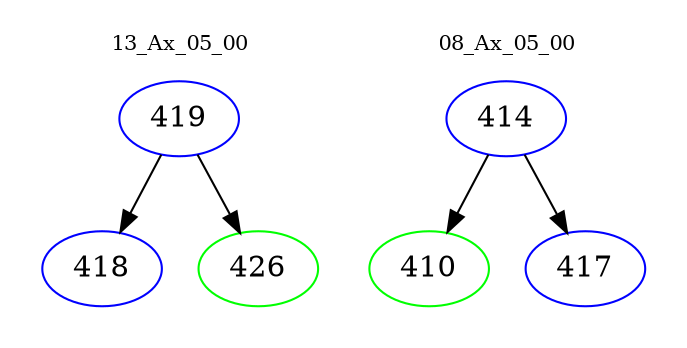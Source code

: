 digraph{
subgraph cluster_0 {
color = white
label = "13_Ax_05_00";
fontsize=10;
T0_419 [label="419", color="blue"]
T0_419 -> T0_418 [color="black"]
T0_418 [label="418", color="blue"]
T0_419 -> T0_426 [color="black"]
T0_426 [label="426", color="green"]
}
subgraph cluster_1 {
color = white
label = "08_Ax_05_00";
fontsize=10;
T1_414 [label="414", color="blue"]
T1_414 -> T1_410 [color="black"]
T1_410 [label="410", color="green"]
T1_414 -> T1_417 [color="black"]
T1_417 [label="417", color="blue"]
}
}
